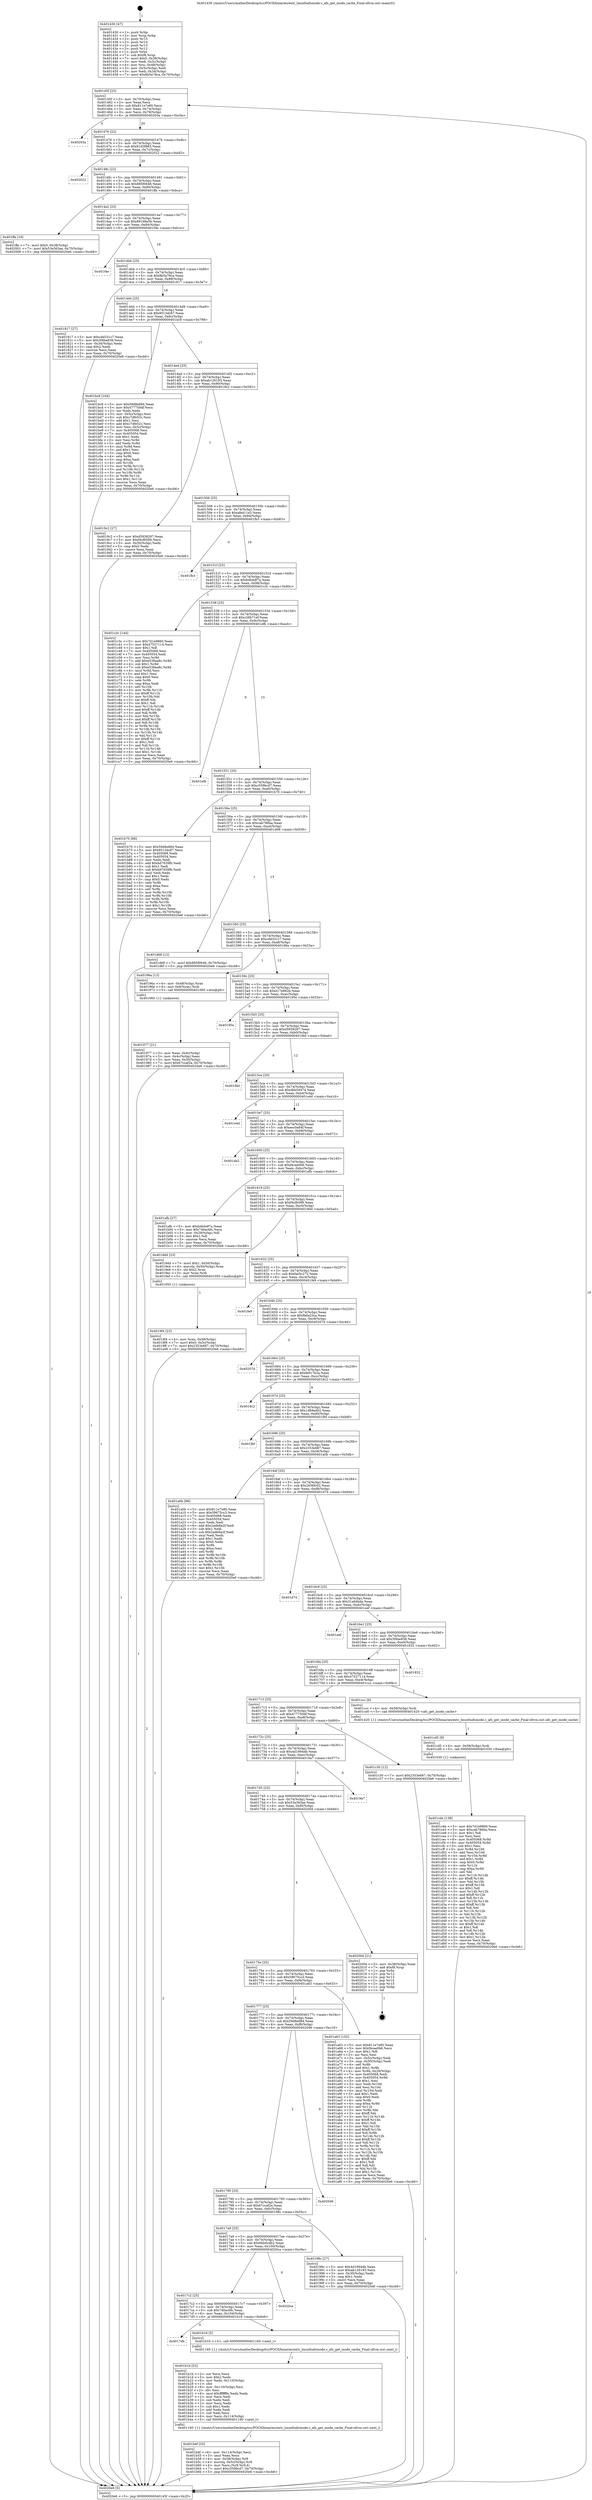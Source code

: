 digraph "0x401430" {
  label = "0x401430 (/mnt/c/Users/mathe/Desktop/tcc/POCII/binaries/extr_linuxfsafsinode.c_afs_get_inode_cache_Final-ollvm.out::main(0))"
  labelloc = "t"
  node[shape=record]

  Entry [label="",width=0.3,height=0.3,shape=circle,fillcolor=black,style=filled]
  "0x40145f" [label="{
     0x40145f [23]\l
     | [instrs]\l
     &nbsp;&nbsp;0x40145f \<+3\>: mov -0x70(%rbp),%eax\l
     &nbsp;&nbsp;0x401462 \<+2\>: mov %eax,%ecx\l
     &nbsp;&nbsp;0x401464 \<+6\>: sub $0x811e7e80,%ecx\l
     &nbsp;&nbsp;0x40146a \<+3\>: mov %eax,-0x74(%rbp)\l
     &nbsp;&nbsp;0x40146d \<+3\>: mov %ecx,-0x78(%rbp)\l
     &nbsp;&nbsp;0x401470 \<+6\>: je 000000000040203a \<main+0xc0a\>\l
  }"]
  "0x40203a" [label="{
     0x40203a\l
  }", style=dashed]
  "0x401476" [label="{
     0x401476 [22]\l
     | [instrs]\l
     &nbsp;&nbsp;0x401476 \<+5\>: jmp 000000000040147b \<main+0x4b\>\l
     &nbsp;&nbsp;0x40147b \<+3\>: mov -0x74(%rbp),%eax\l
     &nbsp;&nbsp;0x40147e \<+5\>: sub $0x81d3f883,%eax\l
     &nbsp;&nbsp;0x401483 \<+3\>: mov %eax,-0x7c(%rbp)\l
     &nbsp;&nbsp;0x401486 \<+6\>: je 0000000000402022 \<main+0xbf2\>\l
  }"]
  Exit [label="",width=0.3,height=0.3,shape=circle,fillcolor=black,style=filled,peripheries=2]
  "0x402022" [label="{
     0x402022\l
  }", style=dashed]
  "0x40148c" [label="{
     0x40148c [22]\l
     | [instrs]\l
     &nbsp;&nbsp;0x40148c \<+5\>: jmp 0000000000401491 \<main+0x61\>\l
     &nbsp;&nbsp;0x401491 \<+3\>: mov -0x74(%rbp),%eax\l
     &nbsp;&nbsp;0x401494 \<+5\>: sub $0x885f0646,%eax\l
     &nbsp;&nbsp;0x401499 \<+3\>: mov %eax,-0x80(%rbp)\l
     &nbsp;&nbsp;0x40149c \<+6\>: je 0000000000401ffa \<main+0xbca\>\l
  }"]
  "0x401cde" [label="{
     0x401cde [138]\l
     | [instrs]\l
     &nbsp;&nbsp;0x401cde \<+5\>: mov $0x7d1e9860,%eax\l
     &nbsp;&nbsp;0x401ce3 \<+5\>: mov $0xcab786ba,%ecx\l
     &nbsp;&nbsp;0x401ce8 \<+2\>: mov $0x1,%dl\l
     &nbsp;&nbsp;0x401cea \<+2\>: xor %esi,%esi\l
     &nbsp;&nbsp;0x401cec \<+8\>: mov 0x405068,%r8d\l
     &nbsp;&nbsp;0x401cf4 \<+8\>: mov 0x405054,%r9d\l
     &nbsp;&nbsp;0x401cfc \<+3\>: sub $0x1,%esi\l
     &nbsp;&nbsp;0x401cff \<+3\>: mov %r8d,%r10d\l
     &nbsp;&nbsp;0x401d02 \<+3\>: add %esi,%r10d\l
     &nbsp;&nbsp;0x401d05 \<+4\>: imul %r10d,%r8d\l
     &nbsp;&nbsp;0x401d09 \<+4\>: and $0x1,%r8d\l
     &nbsp;&nbsp;0x401d0d \<+4\>: cmp $0x0,%r8d\l
     &nbsp;&nbsp;0x401d11 \<+4\>: sete %r11b\l
     &nbsp;&nbsp;0x401d15 \<+4\>: cmp $0xa,%r9d\l
     &nbsp;&nbsp;0x401d19 \<+3\>: setl %bl\l
     &nbsp;&nbsp;0x401d1c \<+3\>: mov %r11b,%r14b\l
     &nbsp;&nbsp;0x401d1f \<+4\>: xor $0xff,%r14b\l
     &nbsp;&nbsp;0x401d23 \<+3\>: mov %bl,%r15b\l
     &nbsp;&nbsp;0x401d26 \<+4\>: xor $0xff,%r15b\l
     &nbsp;&nbsp;0x401d2a \<+3\>: xor $0x1,%dl\l
     &nbsp;&nbsp;0x401d2d \<+3\>: mov %r14b,%r12b\l
     &nbsp;&nbsp;0x401d30 \<+4\>: and $0xff,%r12b\l
     &nbsp;&nbsp;0x401d34 \<+3\>: and %dl,%r11b\l
     &nbsp;&nbsp;0x401d37 \<+3\>: mov %r15b,%r13b\l
     &nbsp;&nbsp;0x401d3a \<+4\>: and $0xff,%r13b\l
     &nbsp;&nbsp;0x401d3e \<+2\>: and %dl,%bl\l
     &nbsp;&nbsp;0x401d40 \<+3\>: or %r11b,%r12b\l
     &nbsp;&nbsp;0x401d43 \<+3\>: or %bl,%r13b\l
     &nbsp;&nbsp;0x401d46 \<+3\>: xor %r13b,%r12b\l
     &nbsp;&nbsp;0x401d49 \<+3\>: or %r15b,%r14b\l
     &nbsp;&nbsp;0x401d4c \<+4\>: xor $0xff,%r14b\l
     &nbsp;&nbsp;0x401d50 \<+3\>: or $0x1,%dl\l
     &nbsp;&nbsp;0x401d53 \<+3\>: and %dl,%r14b\l
     &nbsp;&nbsp;0x401d56 \<+3\>: or %r14b,%r12b\l
     &nbsp;&nbsp;0x401d59 \<+4\>: test $0x1,%r12b\l
     &nbsp;&nbsp;0x401d5d \<+3\>: cmovne %ecx,%eax\l
     &nbsp;&nbsp;0x401d60 \<+3\>: mov %eax,-0x70(%rbp)\l
     &nbsp;&nbsp;0x401d63 \<+5\>: jmp 00000000004020e6 \<main+0xcb6\>\l
  }"]
  "0x401ffa" [label="{
     0x401ffa [19]\l
     | [instrs]\l
     &nbsp;&nbsp;0x401ffa \<+7\>: movl $0x0,-0x38(%rbp)\l
     &nbsp;&nbsp;0x402001 \<+7\>: movl $0x53e363ae,-0x70(%rbp)\l
     &nbsp;&nbsp;0x402008 \<+5\>: jmp 00000000004020e6 \<main+0xcb6\>\l
  }"]
  "0x4014a2" [label="{
     0x4014a2 [25]\l
     | [instrs]\l
     &nbsp;&nbsp;0x4014a2 \<+5\>: jmp 00000000004014a7 \<main+0x77\>\l
     &nbsp;&nbsp;0x4014a7 \<+3\>: mov -0x74(%rbp),%eax\l
     &nbsp;&nbsp;0x4014aa \<+5\>: sub $0x89168e5b,%eax\l
     &nbsp;&nbsp;0x4014af \<+6\>: mov %eax,-0x84(%rbp)\l
     &nbsp;&nbsp;0x4014b5 \<+6\>: je 0000000000401f4e \<main+0xb1e\>\l
  }"]
  "0x401cd5" [label="{
     0x401cd5 [9]\l
     | [instrs]\l
     &nbsp;&nbsp;0x401cd5 \<+4\>: mov -0x58(%rbp),%rdi\l
     &nbsp;&nbsp;0x401cd9 \<+5\>: call 0000000000401030 \<free@plt\>\l
     | [calls]\l
     &nbsp;&nbsp;0x401030 \{1\} (unknown)\l
  }"]
  "0x401f4e" [label="{
     0x401f4e\l
  }", style=dashed]
  "0x4014bb" [label="{
     0x4014bb [25]\l
     | [instrs]\l
     &nbsp;&nbsp;0x4014bb \<+5\>: jmp 00000000004014c0 \<main+0x90\>\l
     &nbsp;&nbsp;0x4014c0 \<+3\>: mov -0x74(%rbp),%eax\l
     &nbsp;&nbsp;0x4014c3 \<+5\>: sub $0x8b5a78ca,%eax\l
     &nbsp;&nbsp;0x4014c8 \<+6\>: mov %eax,-0x88(%rbp)\l
     &nbsp;&nbsp;0x4014ce \<+6\>: je 0000000000401817 \<main+0x3e7\>\l
  }"]
  "0x401b4f" [label="{
     0x401b4f [33]\l
     | [instrs]\l
     &nbsp;&nbsp;0x401b4f \<+6\>: mov -0x114(%rbp),%ecx\l
     &nbsp;&nbsp;0x401b55 \<+3\>: imul %eax,%ecx\l
     &nbsp;&nbsp;0x401b58 \<+4\>: mov -0x58(%rbp),%r8\l
     &nbsp;&nbsp;0x401b5c \<+4\>: movslq -0x5c(%rbp),%r9\l
     &nbsp;&nbsp;0x401b60 \<+4\>: mov %ecx,(%r8,%r9,4)\l
     &nbsp;&nbsp;0x401b64 \<+7\>: movl $0xc559bcd7,-0x70(%rbp)\l
     &nbsp;&nbsp;0x401b6b \<+5\>: jmp 00000000004020e6 \<main+0xcb6\>\l
  }"]
  "0x401817" [label="{
     0x401817 [27]\l
     | [instrs]\l
     &nbsp;&nbsp;0x401817 \<+5\>: mov $0xcdd331c7,%eax\l
     &nbsp;&nbsp;0x40181c \<+5\>: mov $0x3f4be838,%ecx\l
     &nbsp;&nbsp;0x401821 \<+3\>: mov -0x34(%rbp),%edx\l
     &nbsp;&nbsp;0x401824 \<+3\>: cmp $0x2,%edx\l
     &nbsp;&nbsp;0x401827 \<+3\>: cmovne %ecx,%eax\l
     &nbsp;&nbsp;0x40182a \<+3\>: mov %eax,-0x70(%rbp)\l
     &nbsp;&nbsp;0x40182d \<+5\>: jmp 00000000004020e6 \<main+0xcb6\>\l
  }"]
  "0x4014d4" [label="{
     0x4014d4 [25]\l
     | [instrs]\l
     &nbsp;&nbsp;0x4014d4 \<+5\>: jmp 00000000004014d9 \<main+0xa9\>\l
     &nbsp;&nbsp;0x4014d9 \<+3\>: mov -0x74(%rbp),%eax\l
     &nbsp;&nbsp;0x4014dc \<+5\>: sub $0x9513dc87,%eax\l
     &nbsp;&nbsp;0x4014e1 \<+6\>: mov %eax,-0x8c(%rbp)\l
     &nbsp;&nbsp;0x4014e7 \<+6\>: je 0000000000401bc8 \<main+0x798\>\l
  }"]
  "0x4020e6" [label="{
     0x4020e6 [5]\l
     | [instrs]\l
     &nbsp;&nbsp;0x4020e6 \<+5\>: jmp 000000000040145f \<main+0x2f\>\l
  }"]
  "0x401430" [label="{
     0x401430 [47]\l
     | [instrs]\l
     &nbsp;&nbsp;0x401430 \<+1\>: push %rbp\l
     &nbsp;&nbsp;0x401431 \<+3\>: mov %rsp,%rbp\l
     &nbsp;&nbsp;0x401434 \<+2\>: push %r15\l
     &nbsp;&nbsp;0x401436 \<+2\>: push %r14\l
     &nbsp;&nbsp;0x401438 \<+2\>: push %r13\l
     &nbsp;&nbsp;0x40143a \<+2\>: push %r12\l
     &nbsp;&nbsp;0x40143c \<+1\>: push %rbx\l
     &nbsp;&nbsp;0x40143d \<+7\>: sub $0xf8,%rsp\l
     &nbsp;&nbsp;0x401444 \<+7\>: movl $0x0,-0x38(%rbp)\l
     &nbsp;&nbsp;0x40144b \<+3\>: mov %edi,-0x3c(%rbp)\l
     &nbsp;&nbsp;0x40144e \<+4\>: mov %rsi,-0x48(%rbp)\l
     &nbsp;&nbsp;0x401452 \<+3\>: mov -0x3c(%rbp),%edi\l
     &nbsp;&nbsp;0x401455 \<+3\>: mov %edi,-0x34(%rbp)\l
     &nbsp;&nbsp;0x401458 \<+7\>: movl $0x8b5a78ca,-0x70(%rbp)\l
  }"]
  "0x401b1b" [label="{
     0x401b1b [52]\l
     | [instrs]\l
     &nbsp;&nbsp;0x401b1b \<+2\>: xor %ecx,%ecx\l
     &nbsp;&nbsp;0x401b1d \<+5\>: mov $0x2,%edx\l
     &nbsp;&nbsp;0x401b22 \<+6\>: mov %edx,-0x110(%rbp)\l
     &nbsp;&nbsp;0x401b28 \<+1\>: cltd\l
     &nbsp;&nbsp;0x401b29 \<+6\>: mov -0x110(%rbp),%esi\l
     &nbsp;&nbsp;0x401b2f \<+2\>: idiv %esi\l
     &nbsp;&nbsp;0x401b31 \<+6\>: imul $0xfffffffe,%edx,%edx\l
     &nbsp;&nbsp;0x401b37 \<+2\>: mov %ecx,%edi\l
     &nbsp;&nbsp;0x401b39 \<+2\>: sub %edx,%edi\l
     &nbsp;&nbsp;0x401b3b \<+2\>: mov %ecx,%edx\l
     &nbsp;&nbsp;0x401b3d \<+3\>: sub $0x1,%edx\l
     &nbsp;&nbsp;0x401b40 \<+2\>: add %edx,%edi\l
     &nbsp;&nbsp;0x401b42 \<+2\>: sub %edi,%ecx\l
     &nbsp;&nbsp;0x401b44 \<+6\>: mov %ecx,-0x114(%rbp)\l
     &nbsp;&nbsp;0x401b4a \<+5\>: call 0000000000401160 \<next_i\>\l
     | [calls]\l
     &nbsp;&nbsp;0x401160 \{1\} (/mnt/c/Users/mathe/Desktop/tcc/POCII/binaries/extr_linuxfsafsinode.c_afs_get_inode_cache_Final-ollvm.out::next_i)\l
  }"]
  "0x401bc8" [label="{
     0x401bc8 [104]\l
     | [instrs]\l
     &nbsp;&nbsp;0x401bc8 \<+5\>: mov $0x59d8e884,%eax\l
     &nbsp;&nbsp;0x401bcd \<+5\>: mov $0x477750df,%ecx\l
     &nbsp;&nbsp;0x401bd2 \<+2\>: xor %edx,%edx\l
     &nbsp;&nbsp;0x401bd4 \<+3\>: mov -0x5c(%rbp),%esi\l
     &nbsp;&nbsp;0x401bd7 \<+6\>: sub $0xc7dfe52c,%esi\l
     &nbsp;&nbsp;0x401bdd \<+3\>: add $0x1,%esi\l
     &nbsp;&nbsp;0x401be0 \<+6\>: add $0xc7dfe52c,%esi\l
     &nbsp;&nbsp;0x401be6 \<+3\>: mov %esi,-0x5c(%rbp)\l
     &nbsp;&nbsp;0x401be9 \<+7\>: mov 0x405068,%esi\l
     &nbsp;&nbsp;0x401bf0 \<+7\>: mov 0x405054,%edi\l
     &nbsp;&nbsp;0x401bf7 \<+3\>: sub $0x1,%edx\l
     &nbsp;&nbsp;0x401bfa \<+3\>: mov %esi,%r8d\l
     &nbsp;&nbsp;0x401bfd \<+3\>: add %edx,%r8d\l
     &nbsp;&nbsp;0x401c00 \<+4\>: imul %r8d,%esi\l
     &nbsp;&nbsp;0x401c04 \<+3\>: and $0x1,%esi\l
     &nbsp;&nbsp;0x401c07 \<+3\>: cmp $0x0,%esi\l
     &nbsp;&nbsp;0x401c0a \<+4\>: sete %r9b\l
     &nbsp;&nbsp;0x401c0e \<+3\>: cmp $0xa,%edi\l
     &nbsp;&nbsp;0x401c11 \<+4\>: setl %r10b\l
     &nbsp;&nbsp;0x401c15 \<+3\>: mov %r9b,%r11b\l
     &nbsp;&nbsp;0x401c18 \<+3\>: and %r10b,%r11b\l
     &nbsp;&nbsp;0x401c1b \<+3\>: xor %r10b,%r9b\l
     &nbsp;&nbsp;0x401c1e \<+3\>: or %r9b,%r11b\l
     &nbsp;&nbsp;0x401c21 \<+4\>: test $0x1,%r11b\l
     &nbsp;&nbsp;0x401c25 \<+3\>: cmovne %ecx,%eax\l
     &nbsp;&nbsp;0x401c28 \<+3\>: mov %eax,-0x70(%rbp)\l
     &nbsp;&nbsp;0x401c2b \<+5\>: jmp 00000000004020e6 \<main+0xcb6\>\l
  }"]
  "0x4014ed" [label="{
     0x4014ed [25]\l
     | [instrs]\l
     &nbsp;&nbsp;0x4014ed \<+5\>: jmp 00000000004014f2 \<main+0xc2\>\l
     &nbsp;&nbsp;0x4014f2 \<+3\>: mov -0x74(%rbp),%eax\l
     &nbsp;&nbsp;0x4014f5 \<+5\>: sub $0xab126193,%eax\l
     &nbsp;&nbsp;0x4014fa \<+6\>: mov %eax,-0x90(%rbp)\l
     &nbsp;&nbsp;0x401500 \<+6\>: je 00000000004019c2 \<main+0x592\>\l
  }"]
  "0x4017db" [label="{
     0x4017db\l
  }", style=dashed]
  "0x4019c2" [label="{
     0x4019c2 [27]\l
     | [instrs]\l
     &nbsp;&nbsp;0x4019c2 \<+5\>: mov $0xd5938287,%eax\l
     &nbsp;&nbsp;0x4019c7 \<+5\>: mov $0xf4cfb589,%ecx\l
     &nbsp;&nbsp;0x4019cc \<+3\>: mov -0x30(%rbp),%edx\l
     &nbsp;&nbsp;0x4019cf \<+3\>: cmp $0x0,%edx\l
     &nbsp;&nbsp;0x4019d2 \<+3\>: cmove %ecx,%eax\l
     &nbsp;&nbsp;0x4019d5 \<+3\>: mov %eax,-0x70(%rbp)\l
     &nbsp;&nbsp;0x4019d8 \<+5\>: jmp 00000000004020e6 \<main+0xcb6\>\l
  }"]
  "0x401506" [label="{
     0x401506 [25]\l
     | [instrs]\l
     &nbsp;&nbsp;0x401506 \<+5\>: jmp 000000000040150b \<main+0xdb\>\l
     &nbsp;&nbsp;0x40150b \<+3\>: mov -0x74(%rbp),%eax\l
     &nbsp;&nbsp;0x40150e \<+5\>: sub $0xafe411e3,%eax\l
     &nbsp;&nbsp;0x401513 \<+6\>: mov %eax,-0x94(%rbp)\l
     &nbsp;&nbsp;0x401519 \<+6\>: je 0000000000401fb3 \<main+0xb83\>\l
  }"]
  "0x401b16" [label="{
     0x401b16 [5]\l
     | [instrs]\l
     &nbsp;&nbsp;0x401b16 \<+5\>: call 0000000000401160 \<next_i\>\l
     | [calls]\l
     &nbsp;&nbsp;0x401160 \{1\} (/mnt/c/Users/mathe/Desktop/tcc/POCII/binaries/extr_linuxfsafsinode.c_afs_get_inode_cache_Final-ollvm.out::next_i)\l
  }"]
  "0x401fb3" [label="{
     0x401fb3\l
  }", style=dashed]
  "0x40151f" [label="{
     0x40151f [25]\l
     | [instrs]\l
     &nbsp;&nbsp;0x40151f \<+5\>: jmp 0000000000401524 \<main+0xf4\>\l
     &nbsp;&nbsp;0x401524 \<+3\>: mov -0x74(%rbp),%eax\l
     &nbsp;&nbsp;0x401527 \<+5\>: sub $0xb4b4df7a,%eax\l
     &nbsp;&nbsp;0x40152c \<+6\>: mov %eax,-0x98(%rbp)\l
     &nbsp;&nbsp;0x401532 \<+6\>: je 0000000000401c3c \<main+0x80c\>\l
  }"]
  "0x4017c2" [label="{
     0x4017c2 [25]\l
     | [instrs]\l
     &nbsp;&nbsp;0x4017c2 \<+5\>: jmp 00000000004017c7 \<main+0x397\>\l
     &nbsp;&nbsp;0x4017c7 \<+3\>: mov -0x74(%rbp),%eax\l
     &nbsp;&nbsp;0x4017ca \<+5\>: sub $0x746ac6fc,%eax\l
     &nbsp;&nbsp;0x4017cf \<+6\>: mov %eax,-0x104(%rbp)\l
     &nbsp;&nbsp;0x4017d5 \<+6\>: je 0000000000401b16 \<main+0x6e6\>\l
  }"]
  "0x401c3c" [label="{
     0x401c3c [144]\l
     | [instrs]\l
     &nbsp;&nbsp;0x401c3c \<+5\>: mov $0x7d1e9860,%eax\l
     &nbsp;&nbsp;0x401c41 \<+5\>: mov $0x47527114,%ecx\l
     &nbsp;&nbsp;0x401c46 \<+2\>: mov $0x1,%dl\l
     &nbsp;&nbsp;0x401c48 \<+7\>: mov 0x405068,%esi\l
     &nbsp;&nbsp;0x401c4f \<+7\>: mov 0x405054,%edi\l
     &nbsp;&nbsp;0x401c56 \<+3\>: mov %esi,%r8d\l
     &nbsp;&nbsp;0x401c59 \<+7\>: add $0xe538aa8c,%r8d\l
     &nbsp;&nbsp;0x401c60 \<+4\>: sub $0x1,%r8d\l
     &nbsp;&nbsp;0x401c64 \<+7\>: sub $0xe538aa8c,%r8d\l
     &nbsp;&nbsp;0x401c6b \<+4\>: imul %r8d,%esi\l
     &nbsp;&nbsp;0x401c6f \<+3\>: and $0x1,%esi\l
     &nbsp;&nbsp;0x401c72 \<+3\>: cmp $0x0,%esi\l
     &nbsp;&nbsp;0x401c75 \<+4\>: sete %r9b\l
     &nbsp;&nbsp;0x401c79 \<+3\>: cmp $0xa,%edi\l
     &nbsp;&nbsp;0x401c7c \<+4\>: setl %r10b\l
     &nbsp;&nbsp;0x401c80 \<+3\>: mov %r9b,%r11b\l
     &nbsp;&nbsp;0x401c83 \<+4\>: xor $0xff,%r11b\l
     &nbsp;&nbsp;0x401c87 \<+3\>: mov %r10b,%bl\l
     &nbsp;&nbsp;0x401c8a \<+3\>: xor $0xff,%bl\l
     &nbsp;&nbsp;0x401c8d \<+3\>: xor $0x1,%dl\l
     &nbsp;&nbsp;0x401c90 \<+3\>: mov %r11b,%r14b\l
     &nbsp;&nbsp;0x401c93 \<+4\>: and $0xff,%r14b\l
     &nbsp;&nbsp;0x401c97 \<+3\>: and %dl,%r9b\l
     &nbsp;&nbsp;0x401c9a \<+3\>: mov %bl,%r15b\l
     &nbsp;&nbsp;0x401c9d \<+4\>: and $0xff,%r15b\l
     &nbsp;&nbsp;0x401ca1 \<+3\>: and %dl,%r10b\l
     &nbsp;&nbsp;0x401ca4 \<+3\>: or %r9b,%r14b\l
     &nbsp;&nbsp;0x401ca7 \<+3\>: or %r10b,%r15b\l
     &nbsp;&nbsp;0x401caa \<+3\>: xor %r15b,%r14b\l
     &nbsp;&nbsp;0x401cad \<+3\>: or %bl,%r11b\l
     &nbsp;&nbsp;0x401cb0 \<+4\>: xor $0xff,%r11b\l
     &nbsp;&nbsp;0x401cb4 \<+3\>: or $0x1,%dl\l
     &nbsp;&nbsp;0x401cb7 \<+3\>: and %dl,%r11b\l
     &nbsp;&nbsp;0x401cba \<+3\>: or %r11b,%r14b\l
     &nbsp;&nbsp;0x401cbd \<+4\>: test $0x1,%r14b\l
     &nbsp;&nbsp;0x401cc1 \<+3\>: cmovne %ecx,%eax\l
     &nbsp;&nbsp;0x401cc4 \<+3\>: mov %eax,-0x70(%rbp)\l
     &nbsp;&nbsp;0x401cc7 \<+5\>: jmp 00000000004020e6 \<main+0xcb6\>\l
  }"]
  "0x401538" [label="{
     0x401538 [25]\l
     | [instrs]\l
     &nbsp;&nbsp;0x401538 \<+5\>: jmp 000000000040153d \<main+0x10d\>\l
     &nbsp;&nbsp;0x40153d \<+3\>: mov -0x74(%rbp),%eax\l
     &nbsp;&nbsp;0x401540 \<+5\>: sub $0xc26b71ef,%eax\l
     &nbsp;&nbsp;0x401545 \<+6\>: mov %eax,-0x9c(%rbp)\l
     &nbsp;&nbsp;0x40154b \<+6\>: je 0000000000401efb \<main+0xacb\>\l
  }"]
  "0x4020ca" [label="{
     0x4020ca\l
  }", style=dashed]
  "0x401efb" [label="{
     0x401efb\l
  }", style=dashed]
  "0x401551" [label="{
     0x401551 [25]\l
     | [instrs]\l
     &nbsp;&nbsp;0x401551 \<+5\>: jmp 0000000000401556 \<main+0x126\>\l
     &nbsp;&nbsp;0x401556 \<+3\>: mov -0x74(%rbp),%eax\l
     &nbsp;&nbsp;0x401559 \<+5\>: sub $0xc559bcd7,%eax\l
     &nbsp;&nbsp;0x40155e \<+6\>: mov %eax,-0xa0(%rbp)\l
     &nbsp;&nbsp;0x401564 \<+6\>: je 0000000000401b70 \<main+0x740\>\l
  }"]
  "0x4019f4" [label="{
     0x4019f4 [23]\l
     | [instrs]\l
     &nbsp;&nbsp;0x4019f4 \<+4\>: mov %rax,-0x58(%rbp)\l
     &nbsp;&nbsp;0x4019f8 \<+7\>: movl $0x0,-0x5c(%rbp)\l
     &nbsp;&nbsp;0x4019ff \<+7\>: movl $0x2353e687,-0x70(%rbp)\l
     &nbsp;&nbsp;0x401a06 \<+5\>: jmp 00000000004020e6 \<main+0xcb6\>\l
  }"]
  "0x401b70" [label="{
     0x401b70 [88]\l
     | [instrs]\l
     &nbsp;&nbsp;0x401b70 \<+5\>: mov $0x59d8e884,%eax\l
     &nbsp;&nbsp;0x401b75 \<+5\>: mov $0x9513dc87,%ecx\l
     &nbsp;&nbsp;0x401b7a \<+7\>: mov 0x405068,%edx\l
     &nbsp;&nbsp;0x401b81 \<+7\>: mov 0x405054,%esi\l
     &nbsp;&nbsp;0x401b88 \<+2\>: mov %edx,%edi\l
     &nbsp;&nbsp;0x401b8a \<+6\>: add $0xbd7639fb,%edi\l
     &nbsp;&nbsp;0x401b90 \<+3\>: sub $0x1,%edi\l
     &nbsp;&nbsp;0x401b93 \<+6\>: sub $0xbd7639fb,%edi\l
     &nbsp;&nbsp;0x401b99 \<+3\>: imul %edi,%edx\l
     &nbsp;&nbsp;0x401b9c \<+3\>: and $0x1,%edx\l
     &nbsp;&nbsp;0x401b9f \<+3\>: cmp $0x0,%edx\l
     &nbsp;&nbsp;0x401ba2 \<+4\>: sete %r8b\l
     &nbsp;&nbsp;0x401ba6 \<+3\>: cmp $0xa,%esi\l
     &nbsp;&nbsp;0x401ba9 \<+4\>: setl %r9b\l
     &nbsp;&nbsp;0x401bad \<+3\>: mov %r8b,%r10b\l
     &nbsp;&nbsp;0x401bb0 \<+3\>: and %r9b,%r10b\l
     &nbsp;&nbsp;0x401bb3 \<+3\>: xor %r9b,%r8b\l
     &nbsp;&nbsp;0x401bb6 \<+3\>: or %r8b,%r10b\l
     &nbsp;&nbsp;0x401bb9 \<+4\>: test $0x1,%r10b\l
     &nbsp;&nbsp;0x401bbd \<+3\>: cmovne %ecx,%eax\l
     &nbsp;&nbsp;0x401bc0 \<+3\>: mov %eax,-0x70(%rbp)\l
     &nbsp;&nbsp;0x401bc3 \<+5\>: jmp 00000000004020e6 \<main+0xcb6\>\l
  }"]
  "0x40156a" [label="{
     0x40156a [25]\l
     | [instrs]\l
     &nbsp;&nbsp;0x40156a \<+5\>: jmp 000000000040156f \<main+0x13f\>\l
     &nbsp;&nbsp;0x40156f \<+3\>: mov -0x74(%rbp),%eax\l
     &nbsp;&nbsp;0x401572 \<+5\>: sub $0xcab786ba,%eax\l
     &nbsp;&nbsp;0x401577 \<+6\>: mov %eax,-0xa4(%rbp)\l
     &nbsp;&nbsp;0x40157d \<+6\>: je 0000000000401d68 \<main+0x938\>\l
  }"]
  "0x4017a9" [label="{
     0x4017a9 [25]\l
     | [instrs]\l
     &nbsp;&nbsp;0x4017a9 \<+5\>: jmp 00000000004017ae \<main+0x37e\>\l
     &nbsp;&nbsp;0x4017ae \<+3\>: mov -0x74(%rbp),%eax\l
     &nbsp;&nbsp;0x4017b1 \<+5\>: sub $0x6bb0cdb2,%eax\l
     &nbsp;&nbsp;0x4017b6 \<+6\>: mov %eax,-0x100(%rbp)\l
     &nbsp;&nbsp;0x4017bc \<+6\>: je 00000000004020ca \<main+0xc9a\>\l
  }"]
  "0x401d68" [label="{
     0x401d68 [12]\l
     | [instrs]\l
     &nbsp;&nbsp;0x401d68 \<+7\>: movl $0x885f0646,-0x70(%rbp)\l
     &nbsp;&nbsp;0x401d6f \<+5\>: jmp 00000000004020e6 \<main+0xcb6\>\l
  }"]
  "0x401583" [label="{
     0x401583 [25]\l
     | [instrs]\l
     &nbsp;&nbsp;0x401583 \<+5\>: jmp 0000000000401588 \<main+0x158\>\l
     &nbsp;&nbsp;0x401588 \<+3\>: mov -0x74(%rbp),%eax\l
     &nbsp;&nbsp;0x40158b \<+5\>: sub $0xcdd331c7,%eax\l
     &nbsp;&nbsp;0x401590 \<+6\>: mov %eax,-0xa8(%rbp)\l
     &nbsp;&nbsp;0x401596 \<+6\>: je 000000000040196a \<main+0x53a\>\l
  }"]
  "0x40198c" [label="{
     0x40198c [27]\l
     | [instrs]\l
     &nbsp;&nbsp;0x40198c \<+5\>: mov $0x4d1994db,%eax\l
     &nbsp;&nbsp;0x401991 \<+5\>: mov $0xab126193,%ecx\l
     &nbsp;&nbsp;0x401996 \<+3\>: mov -0x30(%rbp),%edx\l
     &nbsp;&nbsp;0x401999 \<+3\>: cmp $0x1,%edx\l
     &nbsp;&nbsp;0x40199c \<+3\>: cmovl %ecx,%eax\l
     &nbsp;&nbsp;0x40199f \<+3\>: mov %eax,-0x70(%rbp)\l
     &nbsp;&nbsp;0x4019a2 \<+5\>: jmp 00000000004020e6 \<main+0xcb6\>\l
  }"]
  "0x40196a" [label="{
     0x40196a [13]\l
     | [instrs]\l
     &nbsp;&nbsp;0x40196a \<+4\>: mov -0x48(%rbp),%rax\l
     &nbsp;&nbsp;0x40196e \<+4\>: mov 0x8(%rax),%rdi\l
     &nbsp;&nbsp;0x401972 \<+5\>: call 0000000000401060 \<atoi@plt\>\l
     | [calls]\l
     &nbsp;&nbsp;0x401060 \{1\} (unknown)\l
  }"]
  "0x40159c" [label="{
     0x40159c [25]\l
     | [instrs]\l
     &nbsp;&nbsp;0x40159c \<+5\>: jmp 00000000004015a1 \<main+0x171\>\l
     &nbsp;&nbsp;0x4015a1 \<+3\>: mov -0x74(%rbp),%eax\l
     &nbsp;&nbsp;0x4015a4 \<+5\>: sub $0xd17e662b,%eax\l
     &nbsp;&nbsp;0x4015a9 \<+6\>: mov %eax,-0xac(%rbp)\l
     &nbsp;&nbsp;0x4015af \<+6\>: je 000000000040195e \<main+0x52e\>\l
  }"]
  "0x401977" [label="{
     0x401977 [21]\l
     | [instrs]\l
     &nbsp;&nbsp;0x401977 \<+3\>: mov %eax,-0x4c(%rbp)\l
     &nbsp;&nbsp;0x40197a \<+3\>: mov -0x4c(%rbp),%eax\l
     &nbsp;&nbsp;0x40197d \<+3\>: mov %eax,-0x30(%rbp)\l
     &nbsp;&nbsp;0x401980 \<+7\>: movl $0x67ccaf2a,-0x70(%rbp)\l
     &nbsp;&nbsp;0x401987 \<+5\>: jmp 00000000004020e6 \<main+0xcb6\>\l
  }"]
  "0x401790" [label="{
     0x401790 [25]\l
     | [instrs]\l
     &nbsp;&nbsp;0x401790 \<+5\>: jmp 0000000000401795 \<main+0x365\>\l
     &nbsp;&nbsp;0x401795 \<+3\>: mov -0x74(%rbp),%eax\l
     &nbsp;&nbsp;0x401798 \<+5\>: sub $0x67ccaf2a,%eax\l
     &nbsp;&nbsp;0x40179d \<+6\>: mov %eax,-0xfc(%rbp)\l
     &nbsp;&nbsp;0x4017a3 \<+6\>: je 000000000040198c \<main+0x55c\>\l
  }"]
  "0x40195e" [label="{
     0x40195e\l
  }", style=dashed]
  "0x4015b5" [label="{
     0x4015b5 [25]\l
     | [instrs]\l
     &nbsp;&nbsp;0x4015b5 \<+5\>: jmp 00000000004015ba \<main+0x18a\>\l
     &nbsp;&nbsp;0x4015ba \<+3\>: mov -0x74(%rbp),%eax\l
     &nbsp;&nbsp;0x4015bd \<+5\>: sub $0xd5938287,%eax\l
     &nbsp;&nbsp;0x4015c2 \<+6\>: mov %eax,-0xb0(%rbp)\l
     &nbsp;&nbsp;0x4015c8 \<+6\>: je 0000000000401fdd \<main+0xbad\>\l
  }"]
  "0x402046" [label="{
     0x402046\l
  }", style=dashed]
  "0x401fdd" [label="{
     0x401fdd\l
  }", style=dashed]
  "0x4015ce" [label="{
     0x4015ce [25]\l
     | [instrs]\l
     &nbsp;&nbsp;0x4015ce \<+5\>: jmp 00000000004015d3 \<main+0x1a3\>\l
     &nbsp;&nbsp;0x4015d3 \<+3\>: mov -0x74(%rbp),%eax\l
     &nbsp;&nbsp;0x4015d6 \<+5\>: sub $0xdbb59474,%eax\l
     &nbsp;&nbsp;0x4015db \<+6\>: mov %eax,-0xb4(%rbp)\l
     &nbsp;&nbsp;0x4015e1 \<+6\>: je 0000000000401e4d \<main+0xa1d\>\l
  }"]
  "0x401777" [label="{
     0x401777 [25]\l
     | [instrs]\l
     &nbsp;&nbsp;0x401777 \<+5\>: jmp 000000000040177c \<main+0x34c\>\l
     &nbsp;&nbsp;0x40177c \<+3\>: mov -0x74(%rbp),%eax\l
     &nbsp;&nbsp;0x40177f \<+5\>: sub $0x59d8e884,%eax\l
     &nbsp;&nbsp;0x401784 \<+6\>: mov %eax,-0xf8(%rbp)\l
     &nbsp;&nbsp;0x40178a \<+6\>: je 0000000000402046 \<main+0xc16\>\l
  }"]
  "0x401e4d" [label="{
     0x401e4d\l
  }", style=dashed]
  "0x4015e7" [label="{
     0x4015e7 [25]\l
     | [instrs]\l
     &nbsp;&nbsp;0x4015e7 \<+5\>: jmp 00000000004015ec \<main+0x1bc\>\l
     &nbsp;&nbsp;0x4015ec \<+3\>: mov -0x74(%rbp),%eax\l
     &nbsp;&nbsp;0x4015ef \<+5\>: sub $0xeec0a84f,%eax\l
     &nbsp;&nbsp;0x4015f4 \<+6\>: mov %eax,-0xb8(%rbp)\l
     &nbsp;&nbsp;0x4015fa \<+6\>: je 0000000000401da2 \<main+0x972\>\l
  }"]
  "0x401a63" [label="{
     0x401a63 [152]\l
     | [instrs]\l
     &nbsp;&nbsp;0x401a63 \<+5\>: mov $0x811e7e80,%eax\l
     &nbsp;&nbsp;0x401a68 \<+5\>: mov $0xf4cae0b6,%ecx\l
     &nbsp;&nbsp;0x401a6d \<+2\>: mov $0x1,%dl\l
     &nbsp;&nbsp;0x401a6f \<+2\>: xor %esi,%esi\l
     &nbsp;&nbsp;0x401a71 \<+3\>: mov -0x5c(%rbp),%edi\l
     &nbsp;&nbsp;0x401a74 \<+3\>: cmp -0x50(%rbp),%edi\l
     &nbsp;&nbsp;0x401a77 \<+4\>: setl %r8b\l
     &nbsp;&nbsp;0x401a7b \<+4\>: and $0x1,%r8b\l
     &nbsp;&nbsp;0x401a7f \<+4\>: mov %r8b,-0x29(%rbp)\l
     &nbsp;&nbsp;0x401a83 \<+7\>: mov 0x405068,%edi\l
     &nbsp;&nbsp;0x401a8a \<+8\>: mov 0x405054,%r9d\l
     &nbsp;&nbsp;0x401a92 \<+3\>: sub $0x1,%esi\l
     &nbsp;&nbsp;0x401a95 \<+3\>: mov %edi,%r10d\l
     &nbsp;&nbsp;0x401a98 \<+3\>: add %esi,%r10d\l
     &nbsp;&nbsp;0x401a9b \<+4\>: imul %r10d,%edi\l
     &nbsp;&nbsp;0x401a9f \<+3\>: and $0x1,%edi\l
     &nbsp;&nbsp;0x401aa2 \<+3\>: cmp $0x0,%edi\l
     &nbsp;&nbsp;0x401aa5 \<+4\>: sete %r8b\l
     &nbsp;&nbsp;0x401aa9 \<+4\>: cmp $0xa,%r9d\l
     &nbsp;&nbsp;0x401aad \<+4\>: setl %r11b\l
     &nbsp;&nbsp;0x401ab1 \<+3\>: mov %r8b,%bl\l
     &nbsp;&nbsp;0x401ab4 \<+3\>: xor $0xff,%bl\l
     &nbsp;&nbsp;0x401ab7 \<+3\>: mov %r11b,%r14b\l
     &nbsp;&nbsp;0x401aba \<+4\>: xor $0xff,%r14b\l
     &nbsp;&nbsp;0x401abe \<+3\>: xor $0x1,%dl\l
     &nbsp;&nbsp;0x401ac1 \<+3\>: mov %bl,%r15b\l
     &nbsp;&nbsp;0x401ac4 \<+4\>: and $0xff,%r15b\l
     &nbsp;&nbsp;0x401ac8 \<+3\>: and %dl,%r8b\l
     &nbsp;&nbsp;0x401acb \<+3\>: mov %r14b,%r12b\l
     &nbsp;&nbsp;0x401ace \<+4\>: and $0xff,%r12b\l
     &nbsp;&nbsp;0x401ad2 \<+3\>: and %dl,%r11b\l
     &nbsp;&nbsp;0x401ad5 \<+3\>: or %r8b,%r15b\l
     &nbsp;&nbsp;0x401ad8 \<+3\>: or %r11b,%r12b\l
     &nbsp;&nbsp;0x401adb \<+3\>: xor %r12b,%r15b\l
     &nbsp;&nbsp;0x401ade \<+3\>: or %r14b,%bl\l
     &nbsp;&nbsp;0x401ae1 \<+3\>: xor $0xff,%bl\l
     &nbsp;&nbsp;0x401ae4 \<+3\>: or $0x1,%dl\l
     &nbsp;&nbsp;0x401ae7 \<+2\>: and %dl,%bl\l
     &nbsp;&nbsp;0x401ae9 \<+3\>: or %bl,%r15b\l
     &nbsp;&nbsp;0x401aec \<+4\>: test $0x1,%r15b\l
     &nbsp;&nbsp;0x401af0 \<+3\>: cmovne %ecx,%eax\l
     &nbsp;&nbsp;0x401af3 \<+3\>: mov %eax,-0x70(%rbp)\l
     &nbsp;&nbsp;0x401af6 \<+5\>: jmp 00000000004020e6 \<main+0xcb6\>\l
  }"]
  "0x401da2" [label="{
     0x401da2\l
  }", style=dashed]
  "0x401600" [label="{
     0x401600 [25]\l
     | [instrs]\l
     &nbsp;&nbsp;0x401600 \<+5\>: jmp 0000000000401605 \<main+0x1d5\>\l
     &nbsp;&nbsp;0x401605 \<+3\>: mov -0x74(%rbp),%eax\l
     &nbsp;&nbsp;0x401608 \<+5\>: sub $0xf4cae0b6,%eax\l
     &nbsp;&nbsp;0x40160d \<+6\>: mov %eax,-0xbc(%rbp)\l
     &nbsp;&nbsp;0x401613 \<+6\>: je 0000000000401afb \<main+0x6cb\>\l
  }"]
  "0x40175e" [label="{
     0x40175e [25]\l
     | [instrs]\l
     &nbsp;&nbsp;0x40175e \<+5\>: jmp 0000000000401763 \<main+0x333\>\l
     &nbsp;&nbsp;0x401763 \<+3\>: mov -0x74(%rbp),%eax\l
     &nbsp;&nbsp;0x401766 \<+5\>: sub $0x59675cc3,%eax\l
     &nbsp;&nbsp;0x40176b \<+6\>: mov %eax,-0xf4(%rbp)\l
     &nbsp;&nbsp;0x401771 \<+6\>: je 0000000000401a63 \<main+0x633\>\l
  }"]
  "0x401afb" [label="{
     0x401afb [27]\l
     | [instrs]\l
     &nbsp;&nbsp;0x401afb \<+5\>: mov $0xb4b4df7a,%eax\l
     &nbsp;&nbsp;0x401b00 \<+5\>: mov $0x746ac6fc,%ecx\l
     &nbsp;&nbsp;0x401b05 \<+3\>: mov -0x29(%rbp),%dl\l
     &nbsp;&nbsp;0x401b08 \<+3\>: test $0x1,%dl\l
     &nbsp;&nbsp;0x401b0b \<+3\>: cmovne %ecx,%eax\l
     &nbsp;&nbsp;0x401b0e \<+3\>: mov %eax,-0x70(%rbp)\l
     &nbsp;&nbsp;0x401b11 \<+5\>: jmp 00000000004020e6 \<main+0xcb6\>\l
  }"]
  "0x401619" [label="{
     0x401619 [25]\l
     | [instrs]\l
     &nbsp;&nbsp;0x401619 \<+5\>: jmp 000000000040161e \<main+0x1ee\>\l
     &nbsp;&nbsp;0x40161e \<+3\>: mov -0x74(%rbp),%eax\l
     &nbsp;&nbsp;0x401621 \<+5\>: sub $0xf4cfb589,%eax\l
     &nbsp;&nbsp;0x401626 \<+6\>: mov %eax,-0xc0(%rbp)\l
     &nbsp;&nbsp;0x40162c \<+6\>: je 00000000004019dd \<main+0x5ad\>\l
  }"]
  "0x40200d" [label="{
     0x40200d [21]\l
     | [instrs]\l
     &nbsp;&nbsp;0x40200d \<+3\>: mov -0x38(%rbp),%eax\l
     &nbsp;&nbsp;0x402010 \<+7\>: add $0xf8,%rsp\l
     &nbsp;&nbsp;0x402017 \<+1\>: pop %rbx\l
     &nbsp;&nbsp;0x402018 \<+2\>: pop %r12\l
     &nbsp;&nbsp;0x40201a \<+2\>: pop %r13\l
     &nbsp;&nbsp;0x40201c \<+2\>: pop %r14\l
     &nbsp;&nbsp;0x40201e \<+2\>: pop %r15\l
     &nbsp;&nbsp;0x402020 \<+1\>: pop %rbp\l
     &nbsp;&nbsp;0x402021 \<+1\>: ret\l
  }"]
  "0x4019dd" [label="{
     0x4019dd [23]\l
     | [instrs]\l
     &nbsp;&nbsp;0x4019dd \<+7\>: movl $0x1,-0x50(%rbp)\l
     &nbsp;&nbsp;0x4019e4 \<+4\>: movslq -0x50(%rbp),%rax\l
     &nbsp;&nbsp;0x4019e8 \<+4\>: shl $0x2,%rax\l
     &nbsp;&nbsp;0x4019ec \<+3\>: mov %rax,%rdi\l
     &nbsp;&nbsp;0x4019ef \<+5\>: call 0000000000401050 \<malloc@plt\>\l
     | [calls]\l
     &nbsp;&nbsp;0x401050 \{1\} (unknown)\l
  }"]
  "0x401632" [label="{
     0x401632 [25]\l
     | [instrs]\l
     &nbsp;&nbsp;0x401632 \<+5\>: jmp 0000000000401637 \<main+0x207\>\l
     &nbsp;&nbsp;0x401637 \<+3\>: mov -0x74(%rbp),%eax\l
     &nbsp;&nbsp;0x40163a \<+5\>: sub $0xfae5c272,%eax\l
     &nbsp;&nbsp;0x40163f \<+6\>: mov %eax,-0xc4(%rbp)\l
     &nbsp;&nbsp;0x401645 \<+6\>: je 0000000000401fe9 \<main+0xbb9\>\l
  }"]
  "0x401745" [label="{
     0x401745 [25]\l
     | [instrs]\l
     &nbsp;&nbsp;0x401745 \<+5\>: jmp 000000000040174a \<main+0x31a\>\l
     &nbsp;&nbsp;0x40174a \<+3\>: mov -0x74(%rbp),%eax\l
     &nbsp;&nbsp;0x40174d \<+5\>: sub $0x53e363ae,%eax\l
     &nbsp;&nbsp;0x401752 \<+6\>: mov %eax,-0xf0(%rbp)\l
     &nbsp;&nbsp;0x401758 \<+6\>: je 000000000040200d \<main+0xbdd\>\l
  }"]
  "0x401fe9" [label="{
     0x401fe9\l
  }", style=dashed]
  "0x40164b" [label="{
     0x40164b [25]\l
     | [instrs]\l
     &nbsp;&nbsp;0x40164b \<+5\>: jmp 0000000000401650 \<main+0x220\>\l
     &nbsp;&nbsp;0x401650 \<+3\>: mov -0x74(%rbp),%eax\l
     &nbsp;&nbsp;0x401653 \<+5\>: sub $0xfbda25ca,%eax\l
     &nbsp;&nbsp;0x401658 \<+6\>: mov %eax,-0xc8(%rbp)\l
     &nbsp;&nbsp;0x40165e \<+6\>: je 000000000040207d \<main+0xc4d\>\l
  }"]
  "0x4019a7" [label="{
     0x4019a7\l
  }", style=dashed]
  "0x40207d" [label="{
     0x40207d\l
  }", style=dashed]
  "0x401664" [label="{
     0x401664 [25]\l
     | [instrs]\l
     &nbsp;&nbsp;0x401664 \<+5\>: jmp 0000000000401669 \<main+0x239\>\l
     &nbsp;&nbsp;0x401669 \<+3\>: mov -0x74(%rbp),%eax\l
     &nbsp;&nbsp;0x40166c \<+5\>: sub $0xfe917b2a,%eax\l
     &nbsp;&nbsp;0x401671 \<+6\>: mov %eax,-0xcc(%rbp)\l
     &nbsp;&nbsp;0x401677 \<+6\>: je 00000000004018c2 \<main+0x492\>\l
  }"]
  "0x40172c" [label="{
     0x40172c [25]\l
     | [instrs]\l
     &nbsp;&nbsp;0x40172c \<+5\>: jmp 0000000000401731 \<main+0x301\>\l
     &nbsp;&nbsp;0x401731 \<+3\>: mov -0x74(%rbp),%eax\l
     &nbsp;&nbsp;0x401734 \<+5\>: sub $0x4d1994db,%eax\l
     &nbsp;&nbsp;0x401739 \<+6\>: mov %eax,-0xec(%rbp)\l
     &nbsp;&nbsp;0x40173f \<+6\>: je 00000000004019a7 \<main+0x577\>\l
  }"]
  "0x4018c2" [label="{
     0x4018c2\l
  }", style=dashed]
  "0x40167d" [label="{
     0x40167d [25]\l
     | [instrs]\l
     &nbsp;&nbsp;0x40167d \<+5\>: jmp 0000000000401682 \<main+0x252\>\l
     &nbsp;&nbsp;0x401682 \<+3\>: mov -0x74(%rbp),%eax\l
     &nbsp;&nbsp;0x401685 \<+5\>: sub $0x1d69ad02,%eax\l
     &nbsp;&nbsp;0x40168a \<+6\>: mov %eax,-0xd0(%rbp)\l
     &nbsp;&nbsp;0x401690 \<+6\>: je 0000000000401fbf \<main+0xb8f\>\l
  }"]
  "0x401c30" [label="{
     0x401c30 [12]\l
     | [instrs]\l
     &nbsp;&nbsp;0x401c30 \<+7\>: movl $0x2353e687,-0x70(%rbp)\l
     &nbsp;&nbsp;0x401c37 \<+5\>: jmp 00000000004020e6 \<main+0xcb6\>\l
  }"]
  "0x401fbf" [label="{
     0x401fbf\l
  }", style=dashed]
  "0x401696" [label="{
     0x401696 [25]\l
     | [instrs]\l
     &nbsp;&nbsp;0x401696 \<+5\>: jmp 000000000040169b \<main+0x26b\>\l
     &nbsp;&nbsp;0x40169b \<+3\>: mov -0x74(%rbp),%eax\l
     &nbsp;&nbsp;0x40169e \<+5\>: sub $0x2353e687,%eax\l
     &nbsp;&nbsp;0x4016a3 \<+6\>: mov %eax,-0xd4(%rbp)\l
     &nbsp;&nbsp;0x4016a9 \<+6\>: je 0000000000401a0b \<main+0x5db\>\l
  }"]
  "0x401713" [label="{
     0x401713 [25]\l
     | [instrs]\l
     &nbsp;&nbsp;0x401713 \<+5\>: jmp 0000000000401718 \<main+0x2e8\>\l
     &nbsp;&nbsp;0x401718 \<+3\>: mov -0x74(%rbp),%eax\l
     &nbsp;&nbsp;0x40171b \<+5\>: sub $0x477750df,%eax\l
     &nbsp;&nbsp;0x401720 \<+6\>: mov %eax,-0xe8(%rbp)\l
     &nbsp;&nbsp;0x401726 \<+6\>: je 0000000000401c30 \<main+0x800\>\l
  }"]
  "0x401a0b" [label="{
     0x401a0b [88]\l
     | [instrs]\l
     &nbsp;&nbsp;0x401a0b \<+5\>: mov $0x811e7e80,%eax\l
     &nbsp;&nbsp;0x401a10 \<+5\>: mov $0x59675cc3,%ecx\l
     &nbsp;&nbsp;0x401a15 \<+7\>: mov 0x405068,%edx\l
     &nbsp;&nbsp;0x401a1c \<+7\>: mov 0x405054,%esi\l
     &nbsp;&nbsp;0x401a23 \<+2\>: mov %edx,%edi\l
     &nbsp;&nbsp;0x401a25 \<+6\>: add $0x2adb8a2f,%edi\l
     &nbsp;&nbsp;0x401a2b \<+3\>: sub $0x1,%edi\l
     &nbsp;&nbsp;0x401a2e \<+6\>: sub $0x2adb8a2f,%edi\l
     &nbsp;&nbsp;0x401a34 \<+3\>: imul %edi,%edx\l
     &nbsp;&nbsp;0x401a37 \<+3\>: and $0x1,%edx\l
     &nbsp;&nbsp;0x401a3a \<+3\>: cmp $0x0,%edx\l
     &nbsp;&nbsp;0x401a3d \<+4\>: sete %r8b\l
     &nbsp;&nbsp;0x401a41 \<+3\>: cmp $0xa,%esi\l
     &nbsp;&nbsp;0x401a44 \<+4\>: setl %r9b\l
     &nbsp;&nbsp;0x401a48 \<+3\>: mov %r8b,%r10b\l
     &nbsp;&nbsp;0x401a4b \<+3\>: and %r9b,%r10b\l
     &nbsp;&nbsp;0x401a4e \<+3\>: xor %r9b,%r8b\l
     &nbsp;&nbsp;0x401a51 \<+3\>: or %r8b,%r10b\l
     &nbsp;&nbsp;0x401a54 \<+4\>: test $0x1,%r10b\l
     &nbsp;&nbsp;0x401a58 \<+3\>: cmovne %ecx,%eax\l
     &nbsp;&nbsp;0x401a5b \<+3\>: mov %eax,-0x70(%rbp)\l
     &nbsp;&nbsp;0x401a5e \<+5\>: jmp 00000000004020e6 \<main+0xcb6\>\l
  }"]
  "0x4016af" [label="{
     0x4016af [25]\l
     | [instrs]\l
     &nbsp;&nbsp;0x4016af \<+5\>: jmp 00000000004016b4 \<main+0x284\>\l
     &nbsp;&nbsp;0x4016b4 \<+3\>: mov -0x74(%rbp),%eax\l
     &nbsp;&nbsp;0x4016b7 \<+5\>: sub $0x2636fc02,%eax\l
     &nbsp;&nbsp;0x4016bc \<+6\>: mov %eax,-0xd8(%rbp)\l
     &nbsp;&nbsp;0x4016c2 \<+6\>: je 0000000000401d74 \<main+0x944\>\l
  }"]
  "0x401ccc" [label="{
     0x401ccc [9]\l
     | [instrs]\l
     &nbsp;&nbsp;0x401ccc \<+4\>: mov -0x58(%rbp),%rdi\l
     &nbsp;&nbsp;0x401cd0 \<+5\>: call 0000000000401420 \<afs_get_inode_cache\>\l
     | [calls]\l
     &nbsp;&nbsp;0x401420 \{1\} (/mnt/c/Users/mathe/Desktop/tcc/POCII/binaries/extr_linuxfsafsinode.c_afs_get_inode_cache_Final-ollvm.out::afs_get_inode_cache)\l
  }"]
  "0x401d74" [label="{
     0x401d74\l
  }", style=dashed]
  "0x4016c8" [label="{
     0x4016c8 [25]\l
     | [instrs]\l
     &nbsp;&nbsp;0x4016c8 \<+5\>: jmp 00000000004016cd \<main+0x29d\>\l
     &nbsp;&nbsp;0x4016cd \<+3\>: mov -0x74(%rbp),%eax\l
     &nbsp;&nbsp;0x4016d0 \<+5\>: sub $0x31a64bda,%eax\l
     &nbsp;&nbsp;0x4016d5 \<+6\>: mov %eax,-0xdc(%rbp)\l
     &nbsp;&nbsp;0x4016db \<+6\>: je 0000000000401eef \<main+0xabf\>\l
  }"]
  "0x4016fa" [label="{
     0x4016fa [25]\l
     | [instrs]\l
     &nbsp;&nbsp;0x4016fa \<+5\>: jmp 00000000004016ff \<main+0x2cf\>\l
     &nbsp;&nbsp;0x4016ff \<+3\>: mov -0x74(%rbp),%eax\l
     &nbsp;&nbsp;0x401702 \<+5\>: sub $0x47527114,%eax\l
     &nbsp;&nbsp;0x401707 \<+6\>: mov %eax,-0xe4(%rbp)\l
     &nbsp;&nbsp;0x40170d \<+6\>: je 0000000000401ccc \<main+0x89c\>\l
  }"]
  "0x401eef" [label="{
     0x401eef\l
  }", style=dashed]
  "0x4016e1" [label="{
     0x4016e1 [25]\l
     | [instrs]\l
     &nbsp;&nbsp;0x4016e1 \<+5\>: jmp 00000000004016e6 \<main+0x2b6\>\l
     &nbsp;&nbsp;0x4016e6 \<+3\>: mov -0x74(%rbp),%eax\l
     &nbsp;&nbsp;0x4016e9 \<+5\>: sub $0x3f4be838,%eax\l
     &nbsp;&nbsp;0x4016ee \<+6\>: mov %eax,-0xe0(%rbp)\l
     &nbsp;&nbsp;0x4016f4 \<+6\>: je 0000000000401832 \<main+0x402\>\l
  }"]
  "0x401832" [label="{
     0x401832\l
  }", style=dashed]
  Entry -> "0x401430" [label=" 1"]
  "0x40145f" -> "0x40203a" [label=" 0"]
  "0x40145f" -> "0x401476" [label=" 20"]
  "0x40200d" -> Exit [label=" 1"]
  "0x401476" -> "0x402022" [label=" 0"]
  "0x401476" -> "0x40148c" [label=" 20"]
  "0x401ffa" -> "0x4020e6" [label=" 1"]
  "0x40148c" -> "0x401ffa" [label=" 1"]
  "0x40148c" -> "0x4014a2" [label=" 19"]
  "0x401d68" -> "0x4020e6" [label=" 1"]
  "0x4014a2" -> "0x401f4e" [label=" 0"]
  "0x4014a2" -> "0x4014bb" [label=" 19"]
  "0x401cde" -> "0x4020e6" [label=" 1"]
  "0x4014bb" -> "0x401817" [label=" 1"]
  "0x4014bb" -> "0x4014d4" [label=" 18"]
  "0x401817" -> "0x4020e6" [label=" 1"]
  "0x401430" -> "0x40145f" [label=" 1"]
  "0x4020e6" -> "0x40145f" [label=" 19"]
  "0x401cd5" -> "0x401cde" [label=" 1"]
  "0x4014d4" -> "0x401bc8" [label=" 1"]
  "0x4014d4" -> "0x4014ed" [label=" 17"]
  "0x401ccc" -> "0x401cd5" [label=" 1"]
  "0x4014ed" -> "0x4019c2" [label=" 1"]
  "0x4014ed" -> "0x401506" [label=" 16"]
  "0x401c3c" -> "0x4020e6" [label=" 1"]
  "0x401506" -> "0x401fb3" [label=" 0"]
  "0x401506" -> "0x40151f" [label=" 16"]
  "0x401c30" -> "0x4020e6" [label=" 1"]
  "0x40151f" -> "0x401c3c" [label=" 1"]
  "0x40151f" -> "0x401538" [label=" 15"]
  "0x401b70" -> "0x4020e6" [label=" 1"]
  "0x401538" -> "0x401efb" [label=" 0"]
  "0x401538" -> "0x401551" [label=" 15"]
  "0x401b4f" -> "0x4020e6" [label=" 1"]
  "0x401551" -> "0x401b70" [label=" 1"]
  "0x401551" -> "0x40156a" [label=" 14"]
  "0x401b16" -> "0x401b1b" [label=" 1"]
  "0x40156a" -> "0x401d68" [label=" 1"]
  "0x40156a" -> "0x401583" [label=" 13"]
  "0x4017c2" -> "0x4017db" [label=" 0"]
  "0x401583" -> "0x40196a" [label=" 1"]
  "0x401583" -> "0x40159c" [label=" 12"]
  "0x40196a" -> "0x401977" [label=" 1"]
  "0x401977" -> "0x4020e6" [label=" 1"]
  "0x4017c2" -> "0x401b16" [label=" 1"]
  "0x40159c" -> "0x40195e" [label=" 0"]
  "0x40159c" -> "0x4015b5" [label=" 12"]
  "0x4017a9" -> "0x4017c2" [label=" 1"]
  "0x4015b5" -> "0x401fdd" [label=" 0"]
  "0x4015b5" -> "0x4015ce" [label=" 12"]
  "0x4017a9" -> "0x4020ca" [label=" 0"]
  "0x4015ce" -> "0x401e4d" [label=" 0"]
  "0x4015ce" -> "0x4015e7" [label=" 12"]
  "0x401afb" -> "0x4020e6" [label=" 2"]
  "0x4015e7" -> "0x401da2" [label=" 0"]
  "0x4015e7" -> "0x401600" [label=" 12"]
  "0x401a63" -> "0x4020e6" [label=" 2"]
  "0x401600" -> "0x401afb" [label=" 2"]
  "0x401600" -> "0x401619" [label=" 10"]
  "0x4019f4" -> "0x4020e6" [label=" 1"]
  "0x401619" -> "0x4019dd" [label=" 1"]
  "0x401619" -> "0x401632" [label=" 9"]
  "0x4019dd" -> "0x4019f4" [label=" 1"]
  "0x401632" -> "0x401fe9" [label=" 0"]
  "0x401632" -> "0x40164b" [label=" 9"]
  "0x40198c" -> "0x4020e6" [label=" 1"]
  "0x40164b" -> "0x40207d" [label=" 0"]
  "0x40164b" -> "0x401664" [label=" 9"]
  "0x401790" -> "0x4017a9" [label=" 1"]
  "0x401664" -> "0x4018c2" [label=" 0"]
  "0x401664" -> "0x40167d" [label=" 9"]
  "0x401bc8" -> "0x4020e6" [label=" 1"]
  "0x40167d" -> "0x401fbf" [label=" 0"]
  "0x40167d" -> "0x401696" [label=" 9"]
  "0x401777" -> "0x401790" [label=" 2"]
  "0x401696" -> "0x401a0b" [label=" 2"]
  "0x401696" -> "0x4016af" [label=" 7"]
  "0x401b1b" -> "0x401b4f" [label=" 1"]
  "0x4016af" -> "0x401d74" [label=" 0"]
  "0x4016af" -> "0x4016c8" [label=" 7"]
  "0x40175e" -> "0x401777" [label=" 2"]
  "0x4016c8" -> "0x401eef" [label=" 0"]
  "0x4016c8" -> "0x4016e1" [label=" 7"]
  "0x401a0b" -> "0x4020e6" [label=" 2"]
  "0x4016e1" -> "0x401832" [label=" 0"]
  "0x4016e1" -> "0x4016fa" [label=" 7"]
  "0x40175e" -> "0x401a63" [label=" 2"]
  "0x4016fa" -> "0x401ccc" [label=" 1"]
  "0x4016fa" -> "0x401713" [label=" 6"]
  "0x401777" -> "0x402046" [label=" 0"]
  "0x401713" -> "0x401c30" [label=" 1"]
  "0x401713" -> "0x40172c" [label=" 5"]
  "0x401790" -> "0x40198c" [label=" 1"]
  "0x40172c" -> "0x4019a7" [label=" 0"]
  "0x40172c" -> "0x401745" [label=" 5"]
  "0x4019c2" -> "0x4020e6" [label=" 1"]
  "0x401745" -> "0x40200d" [label=" 1"]
  "0x401745" -> "0x40175e" [label=" 4"]
}
